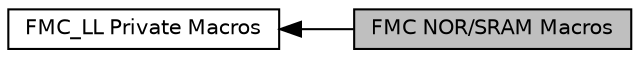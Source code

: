 digraph "FMC NOR/SRAM Macros"
{
  edge [fontname="Helvetica",fontsize="10",labelfontname="Helvetica",labelfontsize="10"];
  node [fontname="Helvetica",fontsize="10",shape=record];
  rankdir=LR;
  Node1 [label="FMC_LL  Private Macros",height=0.2,width=0.4,color="black", fillcolor="white", style="filled",URL="$group___f_m_c___l_l___private___macros.html"];
  Node0 [label="FMC NOR/SRAM Macros",height=0.2,width=0.4,color="black", fillcolor="grey75", style="filled", fontcolor="black"];
  Node1->Node0 [shape=plaintext, dir="back", style="solid"];
}
